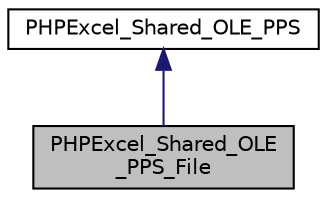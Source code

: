 digraph "PHPExcel_Shared_OLE_PPS_File"
{
  edge [fontname="Helvetica",fontsize="10",labelfontname="Helvetica",labelfontsize="10"];
  node [fontname="Helvetica",fontsize="10",shape=record];
  Node0 [label="PHPExcel_Shared_OLE\l_PPS_File",height=0.2,width=0.4,color="black", fillcolor="grey75", style="filled", fontcolor="black"];
  Node1 -> Node0 [dir="back",color="midnightblue",fontsize="10",style="solid",fontname="Helvetica"];
  Node1 [label="PHPExcel_Shared_OLE_PPS",height=0.2,width=0.4,color="black", fillcolor="white", style="filled",URL="$class_p_h_p_excel___shared___o_l_e___p_p_s.html"];
}
